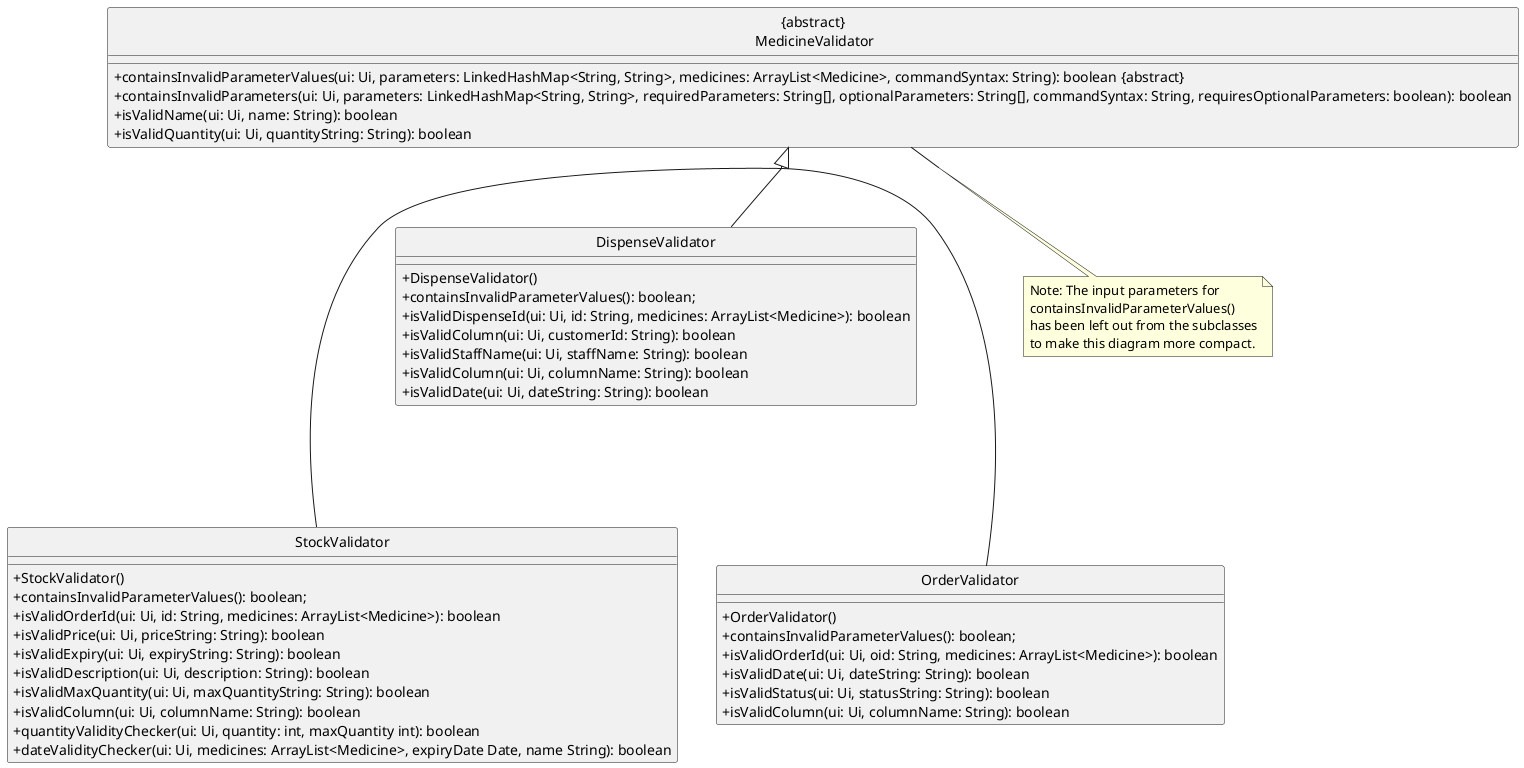 @startuml
'https://plantuml.com/class-diagram
' hide the circles in the diagram
hide circle
' hide the icons for access modifiers
skinparam classAttributeIconSize 0
' to join all the arrows
skinparam groupInheritance 3


class "{abstract}\n MedicineValidator"{
    +containsInvalidParameterValues(ui: Ui, parameters: LinkedHashMap<String, String>, medicines: ArrayList<Medicine>, commandSyntax: String): boolean &#123;abstract&#125;
    +containsInvalidParameters(ui: Ui, parameters: LinkedHashMap<String, String>, requiredParameters: String[], optionalParameters: String[], commandSyntax: String, requiresOptionalParameters: boolean): boolean
    +isValidName(ui: Ui, name: String): boolean
    +isValidQuantity(ui: Ui, quantityString: String): boolean
}

class "StockValidator"{
    +StockValidator()
    +containsInvalidParameterValues(): boolean;
    +isValidOrderId(ui: Ui, id: String, medicines: ArrayList<Medicine>): boolean
    +isValidPrice(ui: Ui, priceString: String): boolean
    +isValidExpiry(ui: Ui, expiryString: String): boolean
    +isValidDescription(ui: Ui, description: String): boolean
    +isValidMaxQuantity(ui: Ui, maxQuantityString: String): boolean
    +isValidColumn(ui: Ui, columnName: String): boolean
    +quantityValidityChecker(ui: Ui, quantity: int, maxQuantity int): boolean
    +dateValidityChecker(ui: Ui, medicines: ArrayList<Medicine>, expiryDate Date, name String): boolean
}

class "DispenseValidator"{
    +DispenseValidator()
    +containsInvalidParameterValues(): boolean;
    +isValidDispenseId(ui: Ui, id: String, medicines: ArrayList<Medicine>): boolean
    +isValidColumn(ui: Ui, customerId: String): boolean
    +isValidStaffName(ui: Ui, staffName: String): boolean
    +isValidColumn(ui: Ui, columnName: String): boolean
    +isValidDate(ui: Ui, dateString: String): boolean
}

class "OrderValidator"{
    +OrderValidator()
    +containsInvalidParameterValues(): boolean;
    +isValidOrderId(ui: Ui, oid: String, medicines: ArrayList<Medicine>): boolean
    +isValidDate(ui: Ui, dateString: String): boolean
    +isValidStatus(ui: Ui, statusString: String): boolean
    +isValidColumn(ui: Ui, columnName: String): boolean
}

"{abstract}\n MedicineValidator" <|---- "StockValidator"
"{abstract}\n MedicineValidator" <|-- "DispenseValidator"
"{abstract}\n MedicineValidator" <|---- "OrderValidator"

note bottom of "{abstract}\n MedicineValidator" : Note: The input parameters for\ncontainsInvalidParameterValues()\nhas been left out from the subclasses\nto make this diagram more compact.
 '
@enduml